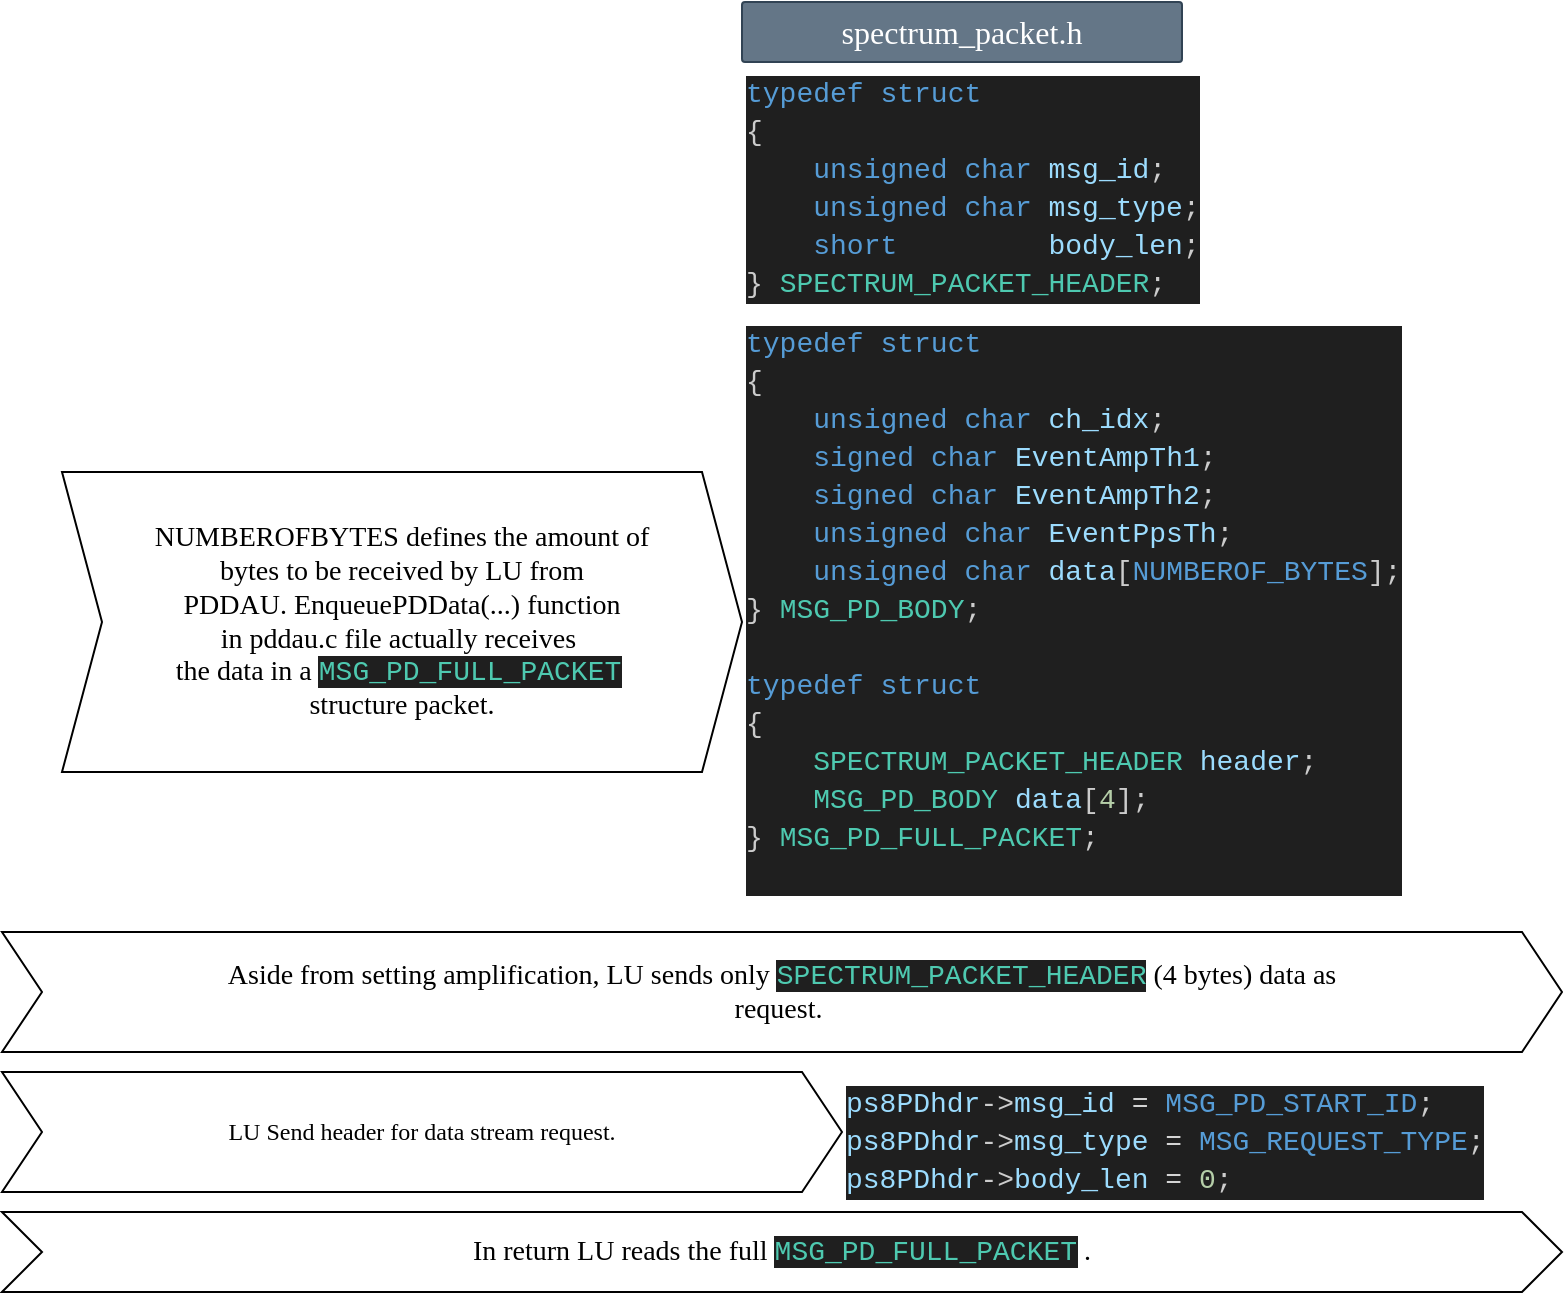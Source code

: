 <mxfile version="26.0.4">
  <diagram name="Page-1" id="J1rHuFphRUfIGWnUf-8I">
    <mxGraphModel dx="1034" dy="612" grid="1" gridSize="10" guides="1" tooltips="1" connect="1" arrows="1" fold="1" page="1" pageScale="1" pageWidth="850" pageHeight="1100" math="0" shadow="0">
      <root>
        <mxCell id="0" />
        <mxCell id="1" parent="0" />
        <mxCell id="4UEh6Kdqj4tF-LdWXP2q-1" value="&lt;font face=&quot;Comic Sans MS&quot; style=&quot;font-size: 16px;&quot;&gt;spectrum_packet.h&lt;/font&gt;" style="rounded=1;whiteSpace=wrap;html=1;arcSize=5;fillColor=#647687;fontColor=#ffffff;strokeColor=#314354;" vertex="1" parent="1">
          <mxGeometry x="390" y="55" width="220" height="30" as="geometry" />
        </mxCell>
        <mxCell id="4UEh6Kdqj4tF-LdWXP2q-2" value="&lt;div style=&quot;color: rgb(204, 204, 204); background-color: rgb(31, 31, 31); font-family: Consolas, &amp;quot;Courier New&amp;quot;, monospace; font-weight: normal; font-size: 14px; line-height: 19px; white-space: pre;&quot;&gt;&lt;div&gt;&lt;span style=&quot;background-color: light-dark(rgb(31, 31, 31), rgb(31, 31, 31)); color: rgb(86, 156, 214);&quot;&gt;typedef&lt;/span&gt;&lt;span style=&quot;background-color: light-dark(rgb(31, 31, 31), rgb(31, 31, 31)); color: rgb(204, 204, 204);&quot;&gt; &lt;/span&gt;&lt;span style=&quot;background-color: light-dark(rgb(31, 31, 31), rgb(31, 31, 31)); color: rgb(86, 156, 214);&quot;&gt;struct&lt;/span&gt;&lt;br&gt;&lt;/div&gt;&lt;div&gt;&lt;span style=&quot;color: rgb(204, 204, 204);&quot;&gt;{&lt;/span&gt;&lt;/div&gt;&lt;div&gt;&lt;span style=&quot;color: rgb(204, 204, 204);&quot;&gt;&amp;nbsp; &amp;nbsp; &lt;/span&gt;&lt;span style=&quot;color: rgb(86, 156, 214);&quot;&gt;unsigned&lt;/span&gt;&lt;span style=&quot;color: rgb(204, 204, 204);&quot;&gt; &lt;/span&gt;&lt;span style=&quot;color: rgb(86, 156, 214);&quot;&gt;char&lt;/span&gt;&lt;span style=&quot;color: rgb(204, 204, 204);&quot;&gt; &lt;/span&gt;&lt;span style=&quot;color: rgb(156, 220, 254);&quot;&gt;ch_idx&lt;/span&gt;&lt;span style=&quot;color: rgb(204, 204, 204);&quot;&gt;;&lt;/span&gt;&lt;/div&gt;&lt;div&gt;&lt;span style=&quot;color: rgb(204, 204, 204);&quot;&gt;&amp;nbsp; &amp;nbsp; &lt;/span&gt;&lt;span style=&quot;color: rgb(86, 156, 214);&quot;&gt;signed&lt;/span&gt;&lt;span style=&quot;color: rgb(204, 204, 204);&quot;&gt; &lt;/span&gt;&lt;span style=&quot;color: rgb(86, 156, 214);&quot;&gt;char&lt;/span&gt;&lt;span style=&quot;color: rgb(204, 204, 204);&quot;&gt; &lt;/span&gt;&lt;span style=&quot;color: rgb(156, 220, 254);&quot;&gt;EventAmpTh1&lt;/span&gt;&lt;span style=&quot;color: rgb(204, 204, 204);&quot;&gt;;&lt;/span&gt;&lt;/div&gt;&lt;div&gt;&lt;span style=&quot;color: rgb(204, 204, 204);&quot;&gt;&amp;nbsp; &amp;nbsp; &lt;/span&gt;&lt;span style=&quot;color: rgb(86, 156, 214);&quot;&gt;signed&lt;/span&gt;&lt;span style=&quot;color: rgb(204, 204, 204);&quot;&gt; &lt;/span&gt;&lt;span style=&quot;color: rgb(86, 156, 214);&quot;&gt;char&lt;/span&gt;&lt;span style=&quot;color: rgb(204, 204, 204);&quot;&gt; &lt;/span&gt;&lt;span style=&quot;color: rgb(156, 220, 254);&quot;&gt;EventAmpTh2&lt;/span&gt;&lt;span style=&quot;color: rgb(204, 204, 204);&quot;&gt;;&lt;/span&gt;&lt;/div&gt;&lt;div&gt;&lt;span style=&quot;color: rgb(204, 204, 204);&quot;&gt;&amp;nbsp; &amp;nbsp; &lt;/span&gt;&lt;span style=&quot;color: rgb(86, 156, 214);&quot;&gt;unsigned&lt;/span&gt;&lt;span style=&quot;color: rgb(204, 204, 204);&quot;&gt; &lt;/span&gt;&lt;span style=&quot;color: rgb(86, 156, 214);&quot;&gt;char&lt;/span&gt;&lt;span style=&quot;color: rgb(204, 204, 204);&quot;&gt; &lt;/span&gt;&lt;span style=&quot;color: rgb(156, 220, 254);&quot;&gt;EventPpsTh&lt;/span&gt;&lt;span style=&quot;color: rgb(204, 204, 204);&quot;&gt;;&lt;/span&gt;&lt;/div&gt;&lt;div&gt;&lt;span style=&quot;color: rgb(204, 204, 204);&quot;&gt;&amp;nbsp; &amp;nbsp; &lt;/span&gt;&lt;span style=&quot;color: rgb(86, 156, 214);&quot;&gt;unsigned&lt;/span&gt;&lt;span style=&quot;color: rgb(204, 204, 204);&quot;&gt; &lt;/span&gt;&lt;span style=&quot;color: rgb(86, 156, 214);&quot;&gt;char&lt;/span&gt;&lt;span style=&quot;color: rgb(204, 204, 204);&quot;&gt; &lt;/span&gt;&lt;span style=&quot;color: rgb(156, 220, 254);&quot;&gt;data&lt;/span&gt;&lt;span style=&quot;color: rgb(204, 204, 204);&quot;&gt;[&lt;/span&gt;&lt;span style=&quot;color: rgb(86, 156, 214); background-color: light-dark(rgb(31, 31, 31), rgb(31, 31, 31));&quot;&gt;NUMBEROF_BYTES&lt;/span&gt;&lt;span style=&quot;color: light-dark(rgb(204, 204, 204), rgb(204, 204, 204)); background-color: light-dark(rgb(31, 31, 31), rgb(31, 31, 31));&quot;&gt;];&lt;/span&gt;&lt;/div&gt;&lt;div&gt;&lt;span style=&quot;color: rgb(204, 204, 204);&quot;&gt;} &lt;/span&gt;&lt;span style=&quot;color: rgb(78, 201, 176);&quot;&gt;MSG_PD_BODY&lt;/span&gt;&lt;span style=&quot;color: rgb(204, 204, 204);&quot;&gt;;&lt;/span&gt;&lt;/div&gt;&lt;div&gt;&lt;br&gt;&lt;/div&gt;&lt;div&gt;&lt;span style=&quot;color: rgb(86, 156, 214);&quot;&gt;typedef&lt;/span&gt;&lt;span style=&quot;color: rgb(204, 204, 204);&quot;&gt; &lt;/span&gt;&lt;span style=&quot;color: rgb(86, 156, 214);&quot;&gt;struct&lt;/span&gt;&lt;/div&gt;&lt;div&gt;&lt;span style=&quot;color: rgb(204, 204, 204);&quot;&gt;{&lt;/span&gt;&lt;/div&gt;&lt;div&gt;&lt;span style=&quot;color: rgb(204, 204, 204);&quot;&gt;&amp;nbsp; &amp;nbsp; &lt;/span&gt;&lt;span style=&quot;color: rgb(78, 201, 176);&quot;&gt;SPECTRUM_PACKET_HEADER&lt;/span&gt;&lt;span style=&quot;color: rgb(204, 204, 204);&quot;&gt; &lt;/span&gt;&lt;span style=&quot;color: rgb(156, 220, 254);&quot;&gt;header&lt;/span&gt;&lt;span style=&quot;color: rgb(204, 204, 204);&quot;&gt;; &amp;nbsp;&lt;/span&gt;&lt;/div&gt;&lt;div&gt;&lt;span style=&quot;color: rgb(204, 204, 204);&quot;&gt;&amp;nbsp; &amp;nbsp; &lt;/span&gt;&lt;span style=&quot;color: rgb(78, 201, 176);&quot;&gt;MSG_PD_BODY&lt;/span&gt;&lt;span style=&quot;color: rgb(204, 204, 204);&quot;&gt; &lt;/span&gt;&lt;span style=&quot;color: rgb(156, 220, 254);&quot;&gt;data&lt;/span&gt;&lt;span style=&quot;color: rgb(204, 204, 204);&quot;&gt;[&lt;/span&gt;&lt;span style=&quot;color: rgb(181, 206, 168);&quot;&gt;4&lt;/span&gt;&lt;span style=&quot;color: rgb(204, 204, 204);&quot;&gt;];&lt;/span&gt;&lt;/div&gt;&lt;div&gt;&lt;span style=&quot;color: rgb(204, 204, 204);&quot;&gt;} &lt;/span&gt;&lt;span style=&quot;color: rgb(78, 201, 176);&quot;&gt;MSG_PD_FULL_PACKET&lt;/span&gt;&lt;span style=&quot;color: rgb(204, 204, 204);&quot;&gt;;&lt;/span&gt;&lt;/div&gt;&lt;div&gt;&lt;br&gt;&lt;/div&gt;&lt;/div&gt;" style="text;whiteSpace=wrap;html=1;" vertex="1" parent="1">
          <mxGeometry x="390" y="210" width="330" height="300" as="geometry" />
        </mxCell>
        <mxCell id="4UEh6Kdqj4tF-LdWXP2q-3" value="&lt;font face=&quot;Lucida Console&quot;&gt;&lt;span style=&quot;font-size: 14px;&quot;&gt;NUMBEROFBYTES defines the amount of&lt;/span&gt;&lt;/font&gt;&lt;div&gt;&lt;font face=&quot;Lucida Console&quot;&gt;&lt;span style=&quot;font-size: 14px;&quot;&gt;bytes to be received by LU from&lt;/span&gt;&lt;/font&gt;&lt;/div&gt;&lt;div&gt;&lt;font face=&quot;Lucida Console&quot;&gt;&lt;span style=&quot;font-size: 14px;&quot;&gt;PDDAU. EnqueuePDData(...) function&lt;/span&gt;&lt;/font&gt;&lt;/div&gt;&lt;div&gt;&lt;font face=&quot;Lucida Console&quot;&gt;&lt;span style=&quot;font-size: 14px;&quot;&gt;in pddau.c file actually receives&amp;nbsp;&lt;/span&gt;&lt;/font&gt;&lt;/div&gt;&lt;div&gt;&lt;font face=&quot;Lucida Console&quot;&gt;&lt;span style=&quot;font-size: 14px;&quot;&gt;the data in a&amp;nbsp;&lt;/span&gt;&lt;/font&gt;&lt;span style=&quot;color: rgb(78, 201, 176); background-color: rgb(31, 31, 31); font-family: Consolas, &amp;quot;Courier New&amp;quot;, monospace; font-size: 14px; white-space: pre;&quot;&gt;MSG_PD_FULL_PACKET&lt;/span&gt;&lt;span style=&quot;font-size: 14px; font-family: &amp;quot;Lucida Console&amp;quot;; background-color: transparent; color: light-dark(rgb(0, 0, 0), rgb(255, 255, 255));&quot;&gt;&amp;nbsp;&lt;/span&gt;&lt;/div&gt;&lt;div&gt;&lt;span style=&quot;font-size: 14px; font-family: &amp;quot;Lucida Console&amp;quot;; background-color: transparent; color: light-dark(rgb(0, 0, 0), rgb(255, 255, 255));&quot;&gt;structure packet.&lt;/span&gt;&lt;/div&gt;" style="shape=step;perimeter=stepPerimeter;whiteSpace=wrap;html=1;fixedSize=1;" vertex="1" parent="1">
          <mxGeometry x="50" y="290" width="340" height="150" as="geometry" />
        </mxCell>
        <mxCell id="4UEh6Kdqj4tF-LdWXP2q-4" value="&lt;div style=&quot;color: #cccccc;background-color: #1f1f1f;font-family: Consolas, &#39;Courier New&#39;, monospace;font-weight: normal;font-size: 14px;line-height: 19px;white-space: pre;&quot;&gt;&lt;div&gt;&lt;span style=&quot;color: #569cd6;&quot;&gt;typedef&lt;/span&gt;&lt;span style=&quot;color: #cccccc;&quot;&gt; &lt;/span&gt;&lt;span style=&quot;color: #569cd6;&quot;&gt;struct&lt;/span&gt;&lt;/div&gt;&lt;div&gt;&lt;span style=&quot;color: #cccccc;&quot;&gt;{&lt;/span&gt;&lt;/div&gt;&lt;div&gt;&lt;span style=&quot;color: #cccccc;&quot;&gt;&amp;nbsp; &amp;nbsp; &lt;/span&gt;&lt;span style=&quot;color: #569cd6;&quot;&gt;unsigned&lt;/span&gt;&lt;span style=&quot;color: #cccccc;&quot;&gt; &lt;/span&gt;&lt;span style=&quot;color: #569cd6;&quot;&gt;char&lt;/span&gt;&lt;span style=&quot;color: #cccccc;&quot;&gt; &lt;/span&gt;&lt;span style=&quot;color: #9cdcfe;&quot;&gt;msg_id&lt;/span&gt;&lt;span style=&quot;color: #cccccc;&quot;&gt;;&lt;/span&gt;&lt;/div&gt;&lt;div&gt;&lt;span style=&quot;color: #cccccc;&quot;&gt;&amp;nbsp; &amp;nbsp; &lt;/span&gt;&lt;span style=&quot;color: #569cd6;&quot;&gt;unsigned&lt;/span&gt;&lt;span style=&quot;color: #cccccc;&quot;&gt; &lt;/span&gt;&lt;span style=&quot;color: #569cd6;&quot;&gt;char&lt;/span&gt;&lt;span style=&quot;color: #cccccc;&quot;&gt; &lt;/span&gt;&lt;span style=&quot;color: #9cdcfe;&quot;&gt;msg_type&lt;/span&gt;&lt;span style=&quot;color: #cccccc;&quot;&gt;;&lt;/span&gt;&lt;/div&gt;&lt;div&gt;&lt;span style=&quot;color: #cccccc;&quot;&gt;&amp;nbsp; &amp;nbsp; &lt;/span&gt;&lt;span style=&quot;color: #569cd6;&quot;&gt;short&lt;/span&gt;&lt;span style=&quot;color: #cccccc;&quot;&gt; &amp;nbsp; &amp;nbsp; &amp;nbsp; &amp;nbsp; &lt;/span&gt;&lt;span style=&quot;color: #9cdcfe;&quot;&gt;body_len&lt;/span&gt;&lt;span style=&quot;color: #cccccc;&quot;&gt;;&lt;/span&gt;&lt;/div&gt;&lt;div&gt;&lt;span style=&quot;color: #cccccc;&quot;&gt;} &lt;/span&gt;&lt;span style=&quot;color: #4ec9b0;&quot;&gt;SPECTRUM_PACKET_HEADER&lt;/span&gt;&lt;span style=&quot;color: #cccccc;&quot;&gt;;&lt;/span&gt;&lt;/div&gt;&lt;/div&gt;" style="text;whiteSpace=wrap;html=1;" vertex="1" parent="1">
          <mxGeometry x="390" y="85" width="240" height="140" as="geometry" />
        </mxCell>
        <mxCell id="4UEh6Kdqj4tF-LdWXP2q-6" value="&lt;font face=&quot;Lucida Console&quot;&gt;&lt;span style=&quot;font-size: 14px;&quot;&gt;Aside from setting amplification, LU sends only&amp;nbsp;&lt;/span&gt;&lt;/font&gt;&lt;span style=&quot;color: rgb(78, 201, 176); background-color: rgb(31, 31, 31); font-family: Consolas, &amp;quot;Courier New&amp;quot;, monospace; font-size: 14px; white-space: pre;&quot;&gt;SPECTRUM_PACKET_HEADER&lt;/span&gt;&lt;span style=&quot;font-size: 14px; font-family: &amp;quot;Lucida Console&amp;quot;; background-color: transparent; color: light-dark(rgb(0, 0, 0), rgb(255, 255, 255));&quot;&gt;&amp;nbsp;(4 bytes) data as&lt;/span&gt;&lt;br&gt;&lt;div&gt;&lt;span style=&quot;font-size: 14px; font-family: &amp;quot;Lucida Console&amp;quot;; background-color: transparent; color: light-dark(rgb(0, 0, 0), rgb(255, 255, 255));&quot;&gt;request.&amp;nbsp;&lt;/span&gt;&lt;/div&gt;" style="shape=step;perimeter=stepPerimeter;whiteSpace=wrap;html=1;fixedSize=1;" vertex="1" parent="1">
          <mxGeometry x="20" y="520" width="780" height="60" as="geometry" />
        </mxCell>
        <mxCell id="4UEh6Kdqj4tF-LdWXP2q-8" value="&lt;div style=&quot;color: rgb(204, 204, 204); background-color: rgb(31, 31, 31); font-family: Consolas, &amp;quot;Courier New&amp;quot;, monospace; font-weight: normal; font-size: 14px; line-height: 19px; white-space: pre;&quot;&gt;&lt;div&gt;&lt;span style=&quot;color: rgb(156, 220, 254);&quot;&gt;ps8PDhdr&lt;/span&gt;&lt;span style=&quot;color: rgb(204, 204, 204);&quot;&gt;-&amp;gt;&lt;/span&gt;&lt;span style=&quot;color: rgb(156, 220, 254);&quot;&gt;msg_id&lt;/span&gt;&lt;span style=&quot;color: rgb(204, 204, 204);&quot;&gt; &lt;/span&gt;&lt;span style=&quot;color: rgb(212, 212, 212);&quot;&gt;=&lt;/span&gt;&lt;span style=&quot;color: rgb(204, 204, 204);&quot;&gt; &lt;/span&gt;&lt;span style=&quot;color: rgb(86, 156, 214);&quot;&gt;MSG_PD_START_ID&lt;/span&gt;&lt;span style=&quot;color: rgb(204, 204, 204);&quot;&gt;;&lt;/span&gt;&lt;/div&gt;&lt;div&gt;&lt;span style=&quot;color: rgb(156, 220, 254);&quot;&gt;ps8PDhdr&lt;/span&gt;&lt;span style=&quot;color: rgb(204, 204, 204);&quot;&gt;-&amp;gt;&lt;/span&gt;&lt;span style=&quot;color: rgb(156, 220, 254);&quot;&gt;msg_type&lt;/span&gt;&lt;span style=&quot;color: rgb(204, 204, 204);&quot;&gt; &lt;/span&gt;&lt;span style=&quot;color: rgb(212, 212, 212);&quot;&gt;=&lt;/span&gt;&lt;span style=&quot;color: rgb(204, 204, 204);&quot;&gt; &lt;/span&gt;&lt;span style=&quot;color: rgb(86, 156, 214);&quot;&gt;MSG_REQUEST_TYPE&lt;/span&gt;&lt;span style=&quot;color: rgb(204, 204, 204);&quot;&gt;;&lt;/span&gt;&lt;/div&gt;&lt;div&gt;&lt;span style=&quot;color: rgb(156, 220, 254);&quot;&gt;ps8PDhdr&lt;/span&gt;&lt;span style=&quot;color: rgb(204, 204, 204);&quot;&gt;-&amp;gt;&lt;/span&gt;&lt;span style=&quot;color: rgb(156, 220, 254);&quot;&gt;body_len&lt;/span&gt;&lt;span style=&quot;color: rgb(204, 204, 204);&quot;&gt; &lt;/span&gt;&lt;span style=&quot;color: rgb(212, 212, 212);&quot;&gt;=&lt;/span&gt;&lt;span style=&quot;color: rgb(204, 204, 204);&quot;&gt; &lt;/span&gt;&lt;span style=&quot;color: rgb(181, 206, 168);&quot;&gt;0&lt;/span&gt;&lt;span style=&quot;color: rgb(204, 204, 204);&quot;&gt;;&lt;/span&gt;&lt;/div&gt;&lt;/div&gt;" style="text;whiteSpace=wrap;html=1;" vertex="1" parent="1">
          <mxGeometry x="440" y="590" width="300" height="80" as="geometry" />
        </mxCell>
        <mxCell id="4UEh6Kdqj4tF-LdWXP2q-9" value="&lt;font face=&quot;Lucida Console&quot;&gt;LU Send header for data stream request.&lt;/font&gt;" style="shape=step;perimeter=stepPerimeter;whiteSpace=wrap;html=1;fixedSize=1;" vertex="1" parent="1">
          <mxGeometry x="20" y="590" width="420" height="60" as="geometry" />
        </mxCell>
        <mxCell id="4UEh6Kdqj4tF-LdWXP2q-10" value="&lt;font face=&quot;Lucida Console&quot;&gt;&lt;span style=&quot;font-size: 14px;&quot;&gt;In return LU reads the full&amp;nbsp;&lt;/span&gt;&lt;/font&gt;&lt;span style=&quot;color: rgb(78, 201, 176); background-color: rgb(31, 31, 31); font-family: Consolas, &amp;quot;Courier New&amp;quot;, monospace; font-size: 14px; white-space: pre;&quot;&gt;MSG_PD_FULL_PACKET&lt;/span&gt;&lt;span style=&quot;font-size: 14px; font-family: &amp;quot;Lucida Console&amp;quot;; background-color: transparent; color: light-dark(rgb(0, 0, 0), rgb(255, 255, 255));&quot;&gt;&amp;nbsp;.&lt;/span&gt;" style="shape=step;perimeter=stepPerimeter;whiteSpace=wrap;html=1;fixedSize=1;" vertex="1" parent="1">
          <mxGeometry x="20" y="660" width="780" height="40" as="geometry" />
        </mxCell>
      </root>
    </mxGraphModel>
  </diagram>
</mxfile>
